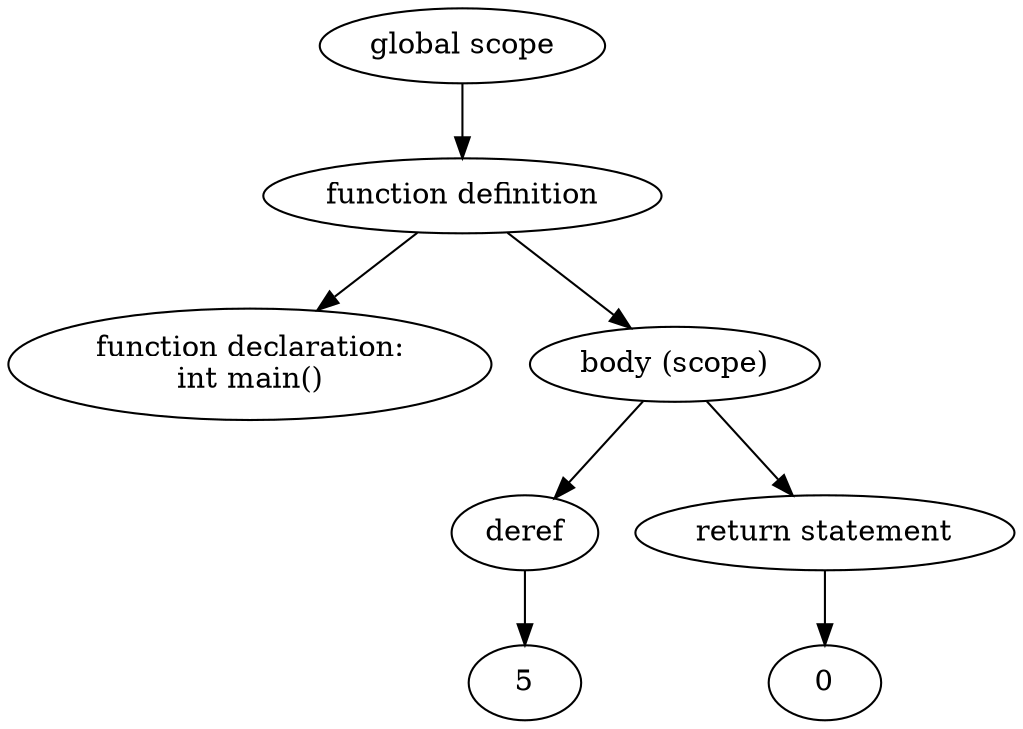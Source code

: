 digraph "Abstract Syntax Tree" {
	140480002198544 [label="function declaration:
int main()"]
	140480002253056 -> 140480002198544
	140480002256080 [label=5]
	140480002255984 -> 140480002256080
	140480002255984 [label=deref]
	140480002197584 -> 140480002255984
	140480002255840 [label=0]
	140480002255744 -> 140480002255840
	140480002255744 [label="return statement"]
	140480002197584 -> 140480002255744
	140480002197584 [label="body (scope)"]
	140480002253056 -> 140480002197584
	140480002253056 [label="function definition"]
	140480002195664 -> 140480002253056
	140480002195664 [label="global scope"]
}
